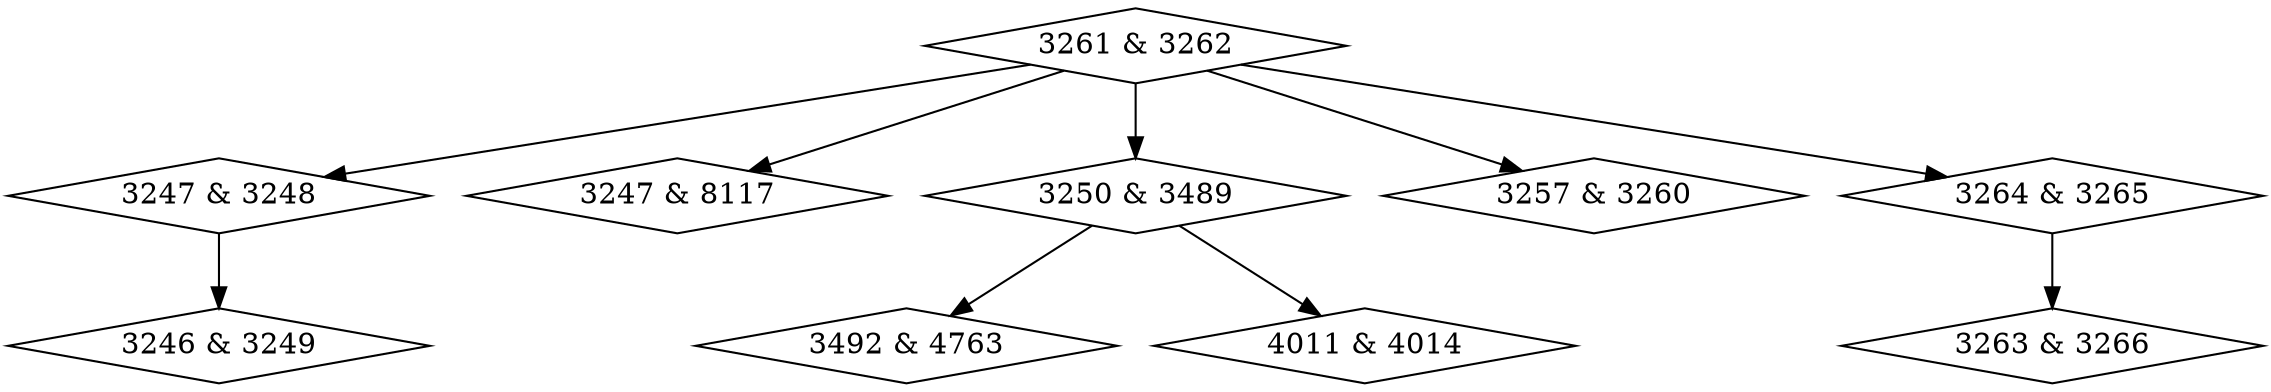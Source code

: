 digraph {
0 [label = "3246 & 3249", shape = diamond];
1 [label = "3247 & 3248", shape = diamond];
2 [label = "3247 & 8117", shape = diamond];
3 [label = "3250 & 3489", shape = diamond];
4 [label = "3257 & 3260", shape = diamond];
5 [label = "3261 & 3262", shape = diamond];
6 [label = "3263 & 3266", shape = diamond];
7 [label = "3264 & 3265", shape = diamond];
8 [label = "3492 & 4763", shape = diamond];
9 [label = "4011 & 4014", shape = diamond];
1->0;
3->8;
3->9;
5->1;
5->2;
5->3;
5->4;
5->7;
7->6;
}
